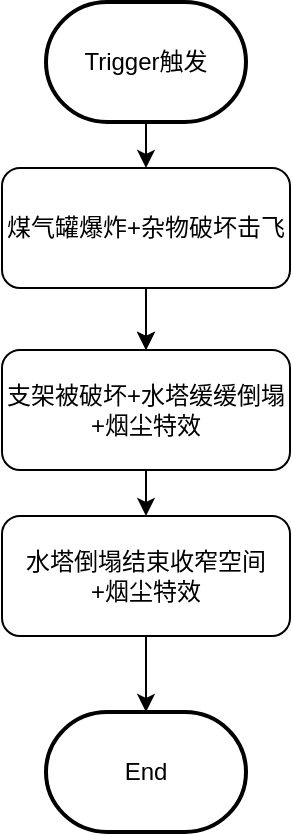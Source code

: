 <mxfile version="21.2.9" type="github">
  <diagram name="第 1 页" id="W2D0JeOxkUditP7dJbRR">
    <mxGraphModel dx="1185" dy="642" grid="0" gridSize="10" guides="1" tooltips="1" connect="1" arrows="1" fold="1" page="0" pageScale="1" pageWidth="827" pageHeight="1169" math="0" shadow="0">
      <root>
        <mxCell id="0" />
        <mxCell id="1" parent="0" />
        <mxCell id="kBFMugo4rH3bvR0RnfEy-7" style="edgeStyle=orthogonalEdgeStyle;rounded=0;orthogonalLoop=1;jettySize=auto;html=1;exitX=0.5;exitY=1;exitDx=0;exitDy=0;entryX=0.5;entryY=0;entryDx=0;entryDy=0;" parent="1" source="kBFMugo4rH3bvR0RnfEy-1" target="CRztdj-j_MXvcmptn2uz-1" edge="1">
          <mxGeometry relative="1" as="geometry">
            <mxPoint x="440" y="321" as="targetPoint" />
          </mxGeometry>
        </mxCell>
        <mxCell id="CRztdj-j_MXvcmptn2uz-2" value="" style="edgeStyle=orthogonalEdgeStyle;rounded=0;orthogonalLoop=1;jettySize=auto;html=1;" edge="1" parent="1" source="kBFMugo4rH3bvR0RnfEy-1" target="CRztdj-j_MXvcmptn2uz-1">
          <mxGeometry relative="1" as="geometry" />
        </mxCell>
        <mxCell id="kBFMugo4rH3bvR0RnfEy-1" value="煤气罐爆炸+杂物破坏击飞" style="rounded=1;whiteSpace=wrap;html=1;" parent="1" vertex="1">
          <mxGeometry x="368" y="148" width="144" height="60" as="geometry" />
        </mxCell>
        <mxCell id="kBFMugo4rH3bvR0RnfEy-5" style="edgeStyle=orthogonalEdgeStyle;rounded=0;orthogonalLoop=1;jettySize=auto;html=1;exitX=0.5;exitY=1;exitDx=0;exitDy=0;exitPerimeter=0;" parent="1" source="kBFMugo4rH3bvR0RnfEy-2" edge="1" target="kBFMugo4rH3bvR0RnfEy-1">
          <mxGeometry relative="1" as="geometry">
            <mxPoint x="440" y="210" as="targetPoint" />
          </mxGeometry>
        </mxCell>
        <mxCell id="kBFMugo4rH3bvR0RnfEy-2" value="Trigger触发" style="strokeWidth=2;html=1;shape=mxgraph.flowchart.terminator;whiteSpace=wrap;" parent="1" vertex="1">
          <mxGeometry x="390" y="65" width="100" height="60" as="geometry" />
        </mxCell>
        <mxCell id="kBFMugo4rH3bvR0RnfEy-8" value="End" style="strokeWidth=2;html=1;shape=mxgraph.flowchart.terminator;whiteSpace=wrap;" parent="1" vertex="1">
          <mxGeometry x="390" y="420" width="100" height="60" as="geometry" />
        </mxCell>
        <mxCell id="CRztdj-j_MXvcmptn2uz-1" value="支架被破坏+水塔缓缓倒塌+烟尘特效" style="rounded=1;whiteSpace=wrap;html=1;" vertex="1" parent="1">
          <mxGeometry x="368" y="239" width="144" height="60" as="geometry" />
        </mxCell>
        <mxCell id="CRztdj-j_MXvcmptn2uz-3" value="" style="edgeStyle=orthogonalEdgeStyle;rounded=0;orthogonalLoop=1;jettySize=auto;html=1;exitX=0.5;exitY=1;exitDx=0;exitDy=0;entryX=0.5;entryY=0;entryDx=0;entryDy=0;" edge="1" parent="1" source="CRztdj-j_MXvcmptn2uz-1" target="CRztdj-j_MXvcmptn2uz-4">
          <mxGeometry relative="1" as="geometry">
            <mxPoint x="450" y="218" as="sourcePoint" />
            <mxPoint x="450" y="249" as="targetPoint" />
          </mxGeometry>
        </mxCell>
        <mxCell id="CRztdj-j_MXvcmptn2uz-5" style="edgeStyle=orthogonalEdgeStyle;rounded=0;orthogonalLoop=1;jettySize=auto;html=1;exitX=0.5;exitY=1;exitDx=0;exitDy=0;" edge="1" parent="1" source="CRztdj-j_MXvcmptn2uz-4" target="kBFMugo4rH3bvR0RnfEy-8">
          <mxGeometry relative="1" as="geometry" />
        </mxCell>
        <mxCell id="CRztdj-j_MXvcmptn2uz-4" value="水塔倒塌结束收窄空间&lt;br&gt;+烟尘特效" style="rounded=1;whiteSpace=wrap;html=1;" vertex="1" parent="1">
          <mxGeometry x="368" y="322" width="144" height="60" as="geometry" />
        </mxCell>
      </root>
    </mxGraphModel>
  </diagram>
</mxfile>
